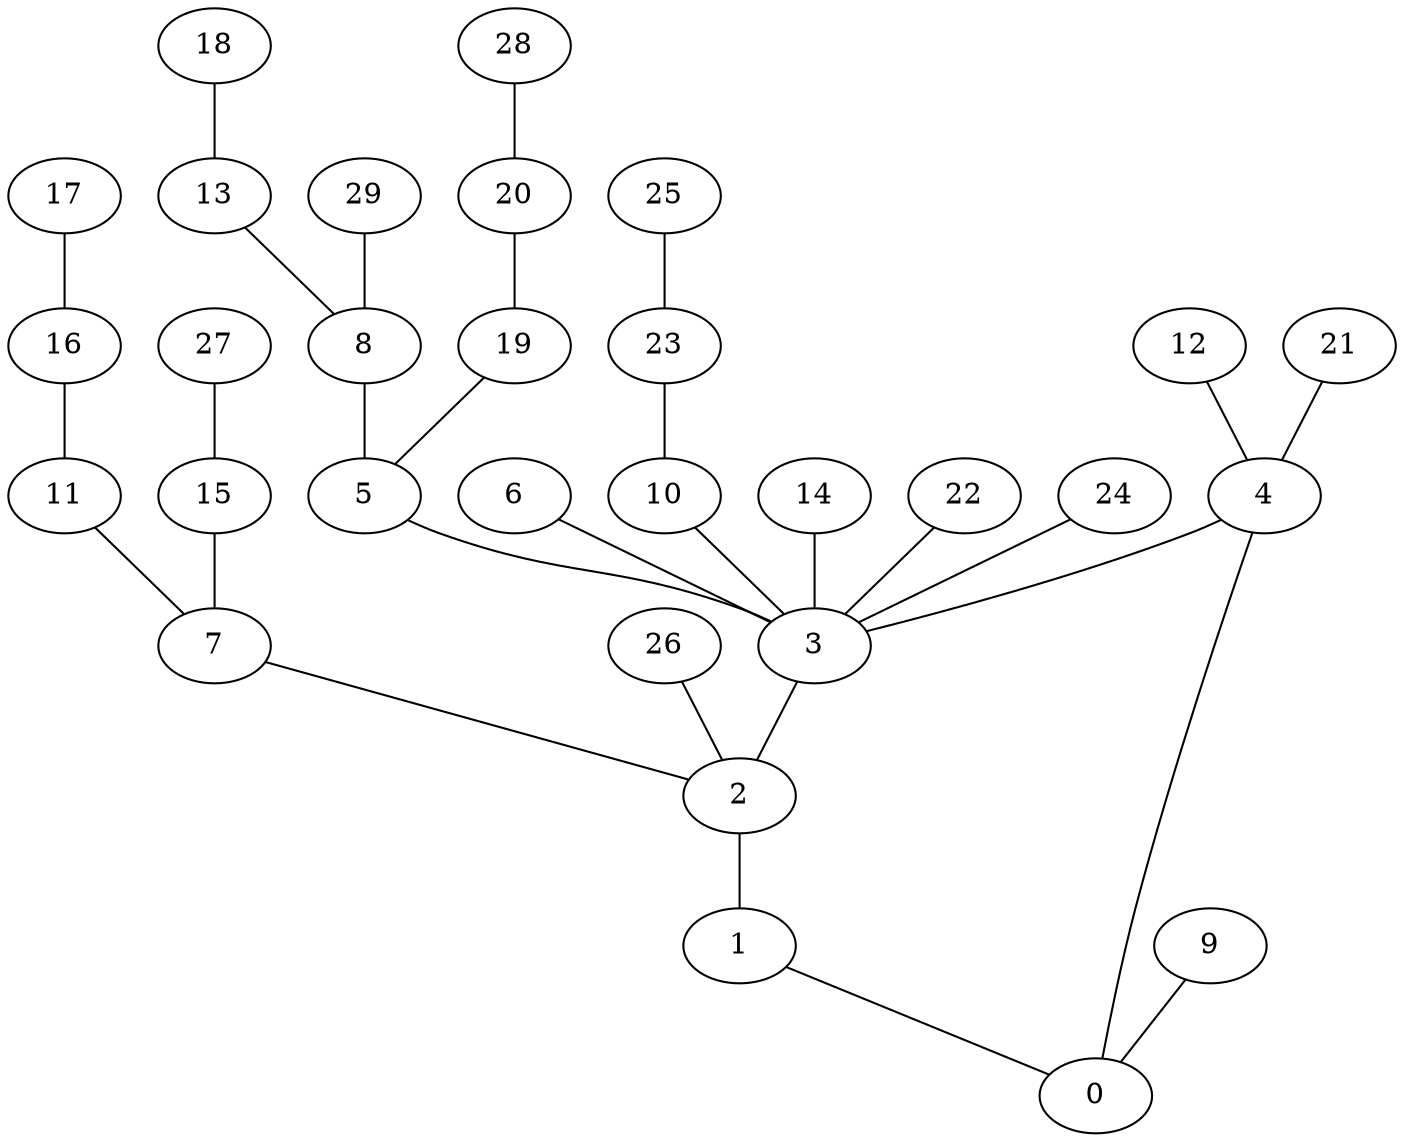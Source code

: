 graph G {
  1 -- 0;
  2 -- 1;
  3 -- 2;
  4 -- 3;
  4 -- 0;
  5 -- 3;
  6 -- 3;
  7 -- 2;
  8 -- 5;
  9 -- 0;
  10 -- 3;
  11 -- 7;
  12 -- 4;
  13 -- 8;
  14 -- 3;
  15 -- 7;
  16 -- 11;
  17 -- 16;
  18 -- 13;
  19 -- 5;
  20 -- 19;
  21 -- 4;
  22 -- 3;
  23 -- 10;
  24 -- 3;
  25 -- 23;
  26 -- 2;
  27 -- 15;
  28 -- 20;
  29 -- 8;
}
